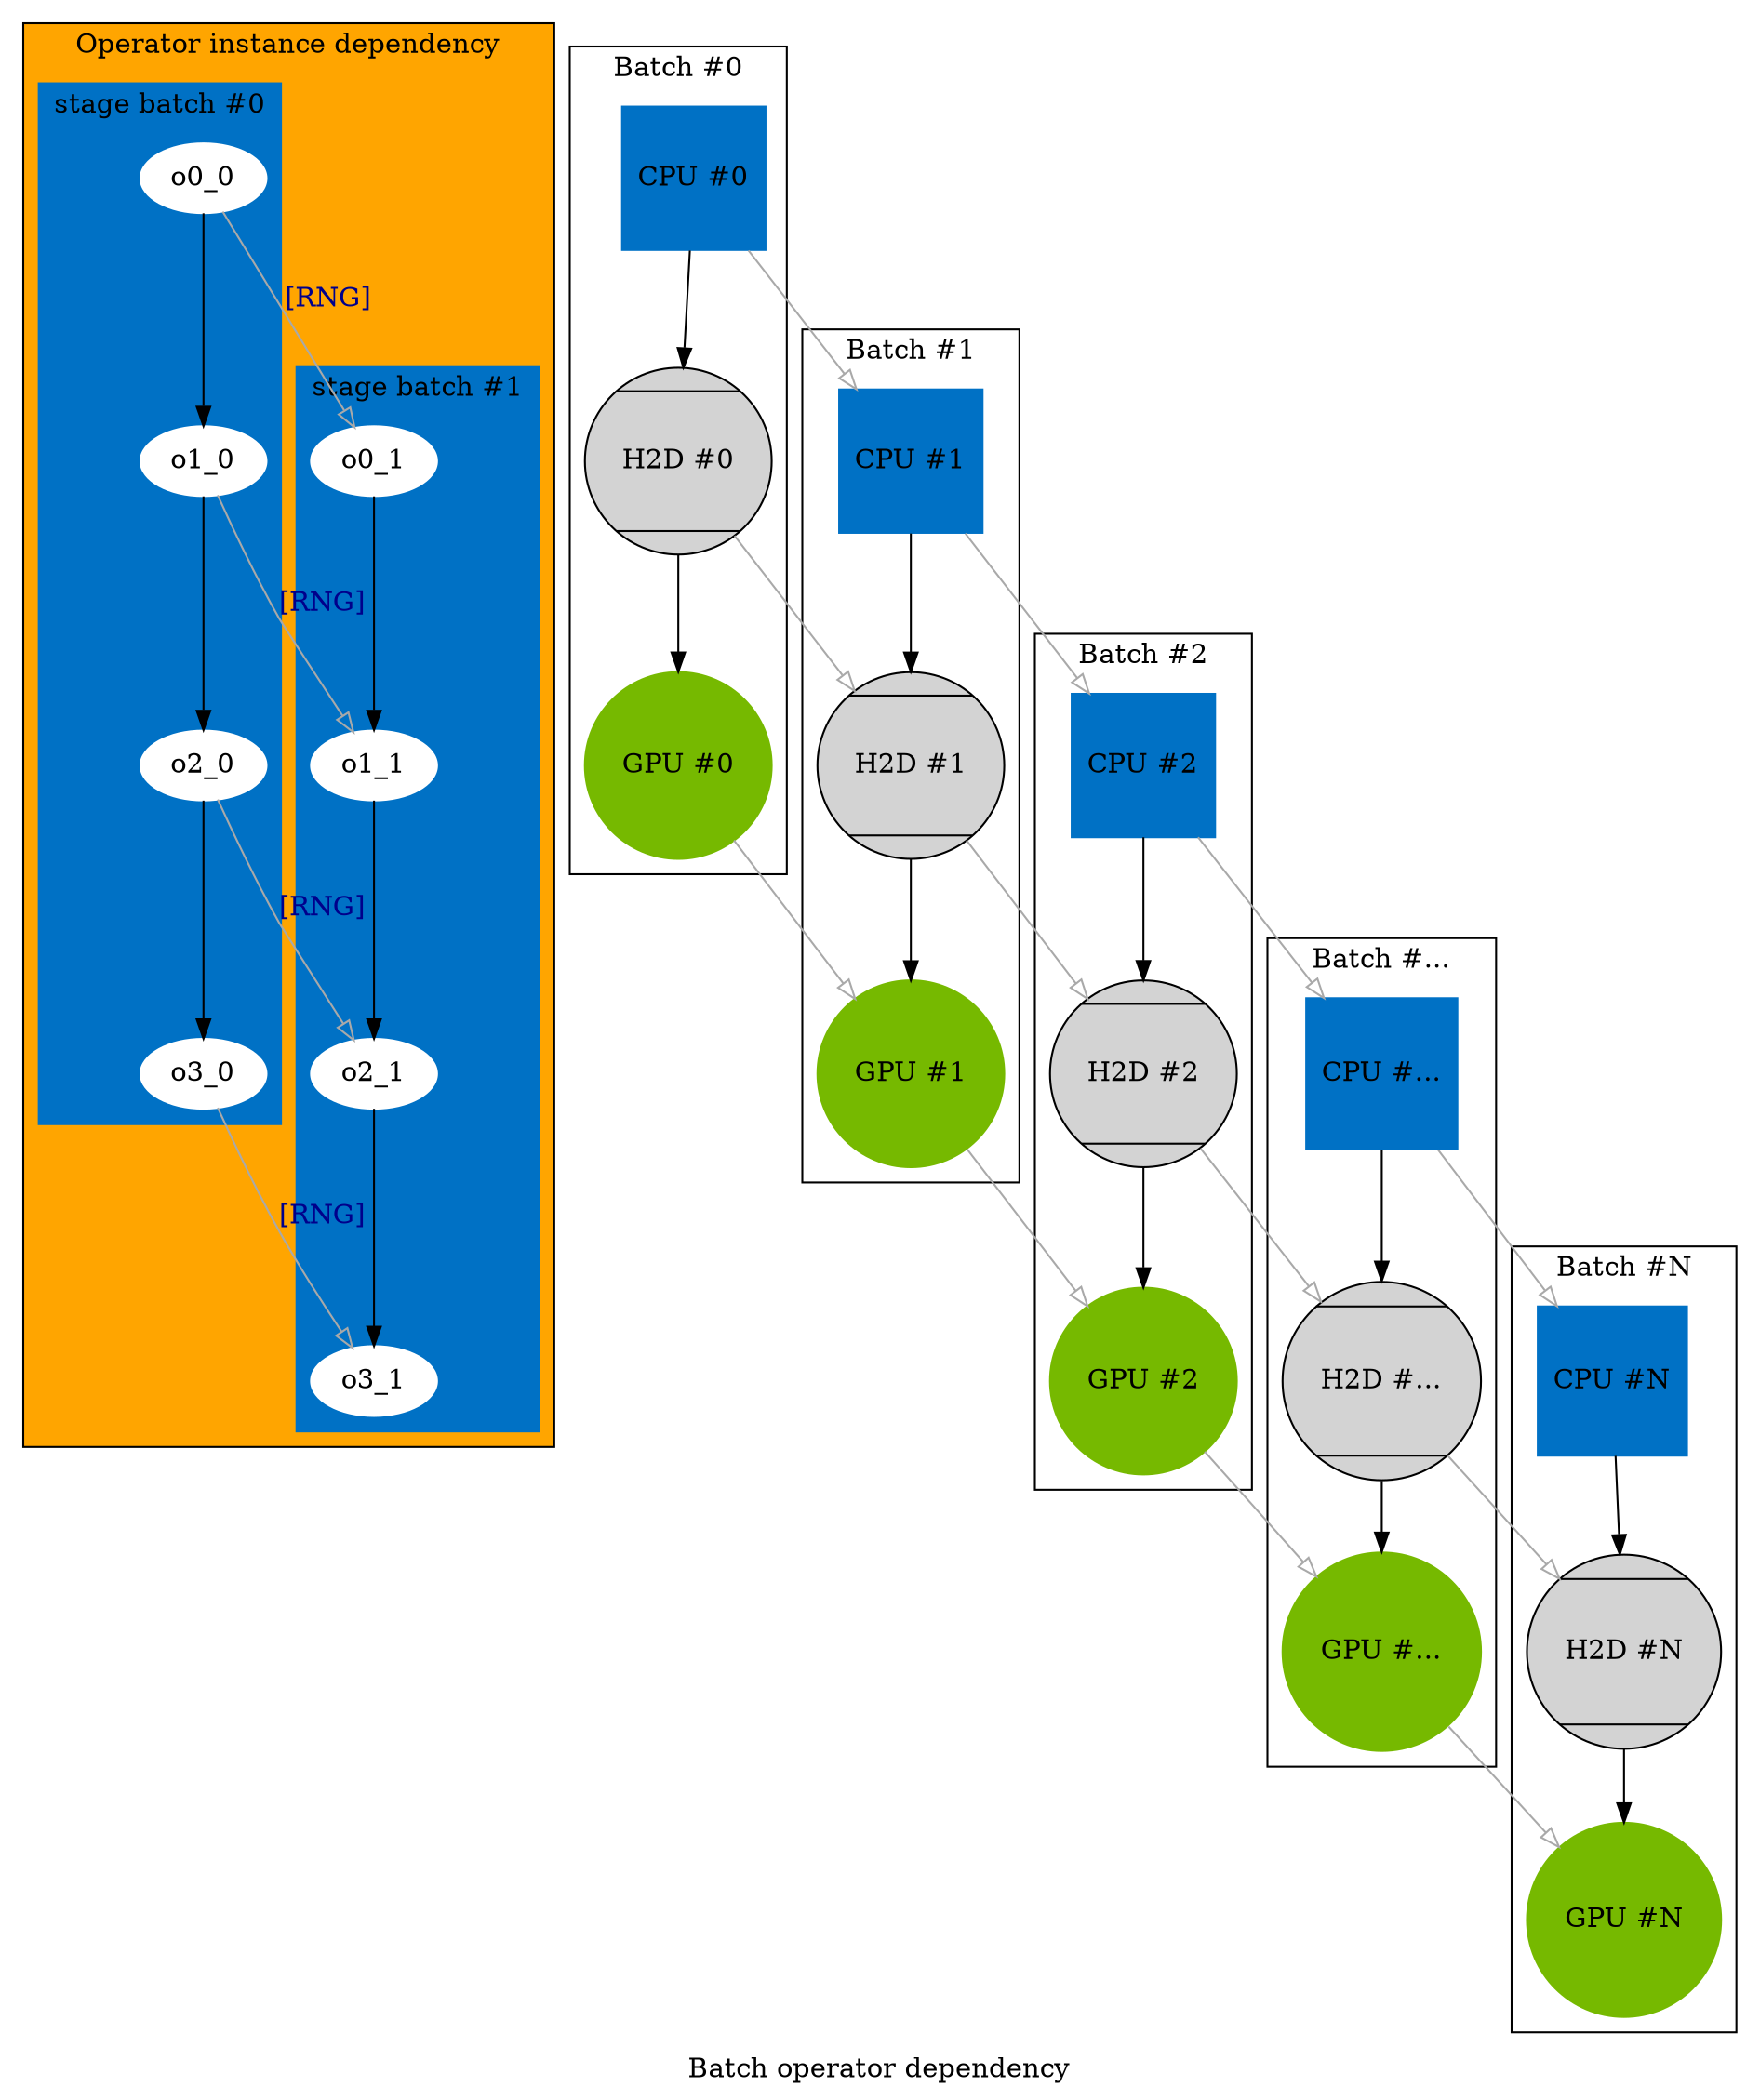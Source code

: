 digraph batch_deps {
  label = "Batch operator dependency";

  subgraph cluster_explain {
    bgcolor=orange;
    label = "Operator instance dependency";
    subgraph cluster_cpu_stage0 {
      style=filled;
      color="#0071c5";
      node [style=filled,color=white];
      o0_0 -> o1_0 -> o2_0 -> o3_0;
      label = "stage batch #0";
    }

    subgraph cluster_cpu_stage1 {
      style=filled;
      color="#0071c5";
      node [style=filled,color=white];
      o0_1 -> o1_1 -> o2_1 -> o3_1;
      label = "stage batch #1";
    }
    edge [label="[RNG]" fontcolor=darkblue arrowhead=empty color=darkgrey]
    o0_0 -> o0_1;
    o1_0 -> o1_1;
    o2_0 -> o2_1;
    o3_0 -> o3_1;
  }

  subgraph cluster_exe0 {
    label = "Batch #0";
    cluster_cpu_stage0 [label="CPU #0" color="#0071c5" style=filled shape=square];
    cluster_mixed_stage0 [label="H2D #0" color=black fillcolor=lightgrey style=filled shape=Mcircle];
    cluster_gpu_stage0 [label="GPU #0", color="#76b900", style=filled shape=circle];
    cluster_cpu_stage0 -> cluster_mixed_stage0 -> cluster_gpu_stage0;
  }

  subgraph cluster_exe1 {
    label = "Batch #1";
    cluster_cpu_stage1 [label="CPU #1" color="#0071c5" style=filled shape=square];
    cluster_mixed_stage1 [label="H2D #1" color=black fillcolor=lightgrey style=filled shape=Mcircle];
    cluster_gpu_stage1 [label="GPU #1", color="#76b900", style=filled shape=circle];
    cluster_cpu_stage1 -> cluster_mixed_stage1 -> cluster_gpu_stage1;
  }

  subgraph cluster_exe2 {
    label = "Batch #2";
    cluster_cpu_stage2 [label="CPU #2" color="#0071c5" style=filled shape=square];
    cluster_mixed_stage2 [label="H2D #2" color=black fillcolor=lightgrey style=filled shape=Mcircle];
    cluster_gpu_stage2 [label="GPU #2", color="#76b900", style=filled shape=circle];
    cluster_cpu_stage2 -> cluster_mixed_stage2 -> cluster_gpu_stage2;
  }

  subgraph cluster_exedotdot {
    label = "Batch #...";
    cluster_cpu_stage_dotdot [label="CPU #..." color="#0071c5" style=filled shape=square];
    cluster_mixed_stage_dotdot [label="H2D #..." color=black fillcolor=lightgrey style=filled shape=Mcircle];
    cluster_gpu_stage_dotdot [label="GPU #...", color="#76b900", style=filled shape=circle];
    cluster_cpu_stage_dotdot -> cluster_mixed_stage_dotdot -> cluster_gpu_stage_dotdot;
  }

  subgraph cluster_exeN {
    label = "Batch #N";
    cluster_cpu_stage_N [label="CPU #N" color="#0071c5" style=filled shape=square];
    cluster_mixed_stage_N [label="H2D #N" color=black fillcolor=lightgrey style=filled shape=Mcircle];
    cluster_gpu_stage_N [label="GPU #N", color="#76b900", style=filled shape=circle];
    cluster_cpu_stage_N -> cluster_mixed_stage_N -> cluster_gpu_stage_N;
  }

  edge [arrowhead=empty color=darkgrey]

  cluster_cpu_stage0 -> cluster_cpu_stage1 -> cluster_cpu_stage2 -> cluster_cpu_stage_dotdot -> cluster_cpu_stage_N;
  cluster_mixed_stage0 -> cluster_mixed_stage1 -> cluster_mixed_stage2 -> cluster_mixed_stage_dotdot -> cluster_mixed_stage_N;
  cluster_gpu_stage0 -> cluster_gpu_stage1 -> cluster_gpu_stage2 -> cluster_gpu_stage_dotdot -> cluster_gpu_stage_N;
}

